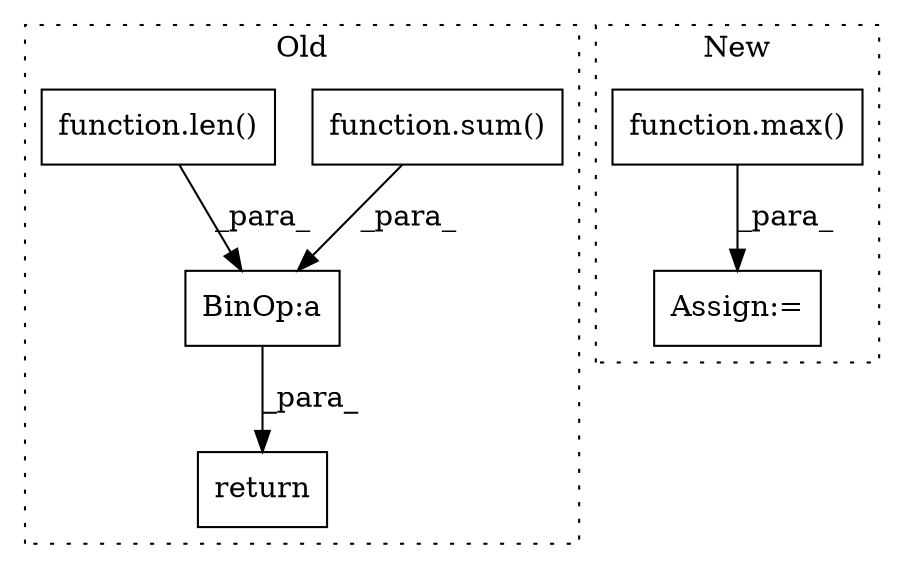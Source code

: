 digraph G {
subgraph cluster0 {
1 [label="function.sum()" a="75" s="1231,1250" l="4,1" shape="box"];
4 [label="return" a="93" s="1224" l="7" shape="box"];
5 [label="function.len()" a="75" s="1254,1273" l="4,1" shape="box"];
6 [label="BinOp:a" a="82" s="1251" l="3" shape="box"];
label = "Old";
style="dotted";
}
subgraph cluster1 {
2 [label="function.max()" a="75" s="908,919" l="4,1" shape="box"];
3 [label="Assign:=" a="68" s="1206" l="3" shape="box"];
label = "New";
style="dotted";
}
1 -> 6 [label="_para_"];
2 -> 3 [label="_para_"];
5 -> 6 [label="_para_"];
6 -> 4 [label="_para_"];
}